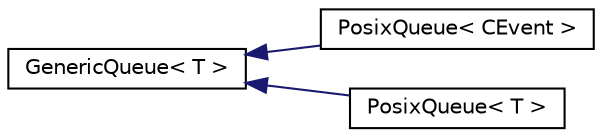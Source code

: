 digraph "Graphical Class Hierarchy"
{
 // LATEX_PDF_SIZE
  edge [fontname="Helvetica",fontsize="10",labelfontname="Helvetica",labelfontsize="10"];
  node [fontname="Helvetica",fontsize="10",shape=record];
  rankdir="LR";
  Node0 [label="GenericQueue\< T \>",height=0.2,width=0.4,color="black", fillcolor="white", style="filled",URL="$classGenericQueue.html",tooltip=" "];
  Node0 -> Node1 [dir="back",color="midnightblue",fontsize="10",style="solid",fontname="Helvetica"];
  Node1 [label="PosixQueue\< CEvent \>",height=0.2,width=0.4,color="black", fillcolor="white", style="filled",URL="$classPosixQueue.html",tooltip=" "];
  Node0 -> Node2 [dir="back",color="midnightblue",fontsize="10",style="solid",fontname="Helvetica"];
  Node2 [label="PosixQueue\< T \>",height=0.2,width=0.4,color="black", fillcolor="white", style="filled",URL="$classPosixQueue.html",tooltip=" "];
}
